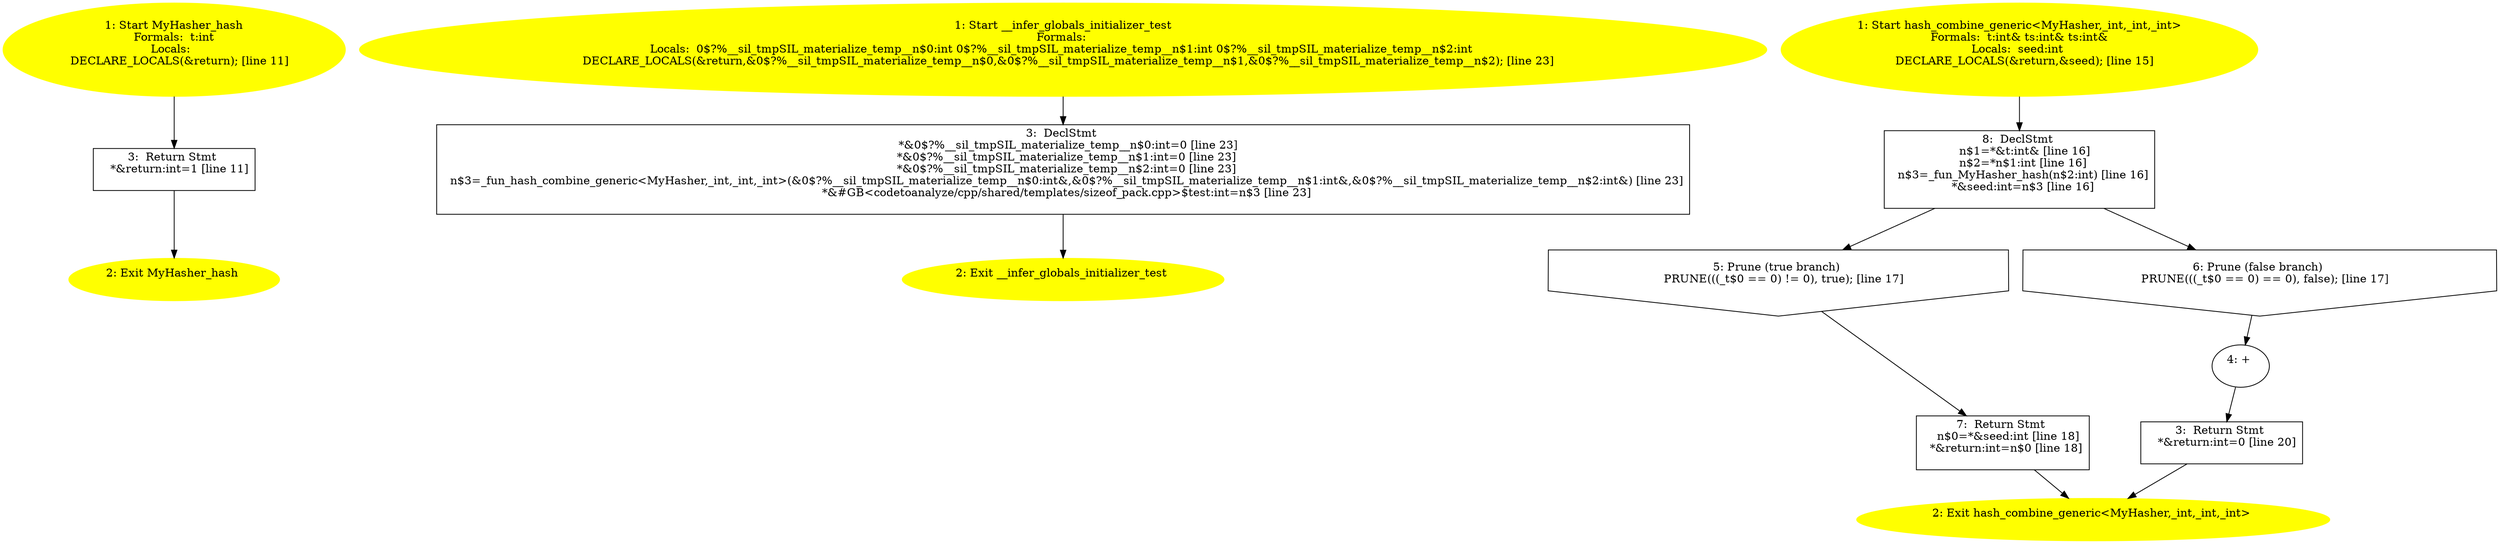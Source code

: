 /* @generated */
digraph iCFG {
"MyHasher_hash(_ZN8MyHasher4hashEi).eb9ae99d1fcb0f8714448f416948e011_3" [label="3:  Return Stmt \n   *&return:int=1 [line 11]\n " shape="box"]
	

	 "MyHasher_hash(_ZN8MyHasher4hashEi).eb9ae99d1fcb0f8714448f416948e011_3" -> "MyHasher_hash(_ZN8MyHasher4hashEi).eb9ae99d1fcb0f8714448f416948e011_2" ;
"MyHasher_hash(_ZN8MyHasher4hashEi).eb9ae99d1fcb0f8714448f416948e011_2" [label="2: Exit MyHasher_hash \n  " color=yellow style=filled]
	

"MyHasher_hash(_ZN8MyHasher4hashEi).eb9ae99d1fcb0f8714448f416948e011_1" [label="1: Start MyHasher_hash\nFormals:  t:int\nLocals:  \n   DECLARE_LOCALS(&return); [line 11]\n " color=yellow style=filled]
	

	 "MyHasher_hash(_ZN8MyHasher4hashEi).eb9ae99d1fcb0f8714448f416948e011_1" -> "MyHasher_hash(_ZN8MyHasher4hashEi).eb9ae99d1fcb0f8714448f416948e011_3" ;
"__infer_globals_initializer_test.19c6153ea70b713d8d2a1a0fd4ae91e3_3" [label="3:  DeclStmt \n   *&0$?%__sil_tmpSIL_materialize_temp__n$0:int=0 [line 23]\n  *&0$?%__sil_tmpSIL_materialize_temp__n$1:int=0 [line 23]\n  *&0$?%__sil_tmpSIL_materialize_temp__n$2:int=0 [line 23]\n  n$3=_fun_hash_combine_generic<MyHasher,_int,_int,_int>(&0$?%__sil_tmpSIL_materialize_temp__n$0:int&,&0$?%__sil_tmpSIL_materialize_temp__n$1:int&,&0$?%__sil_tmpSIL_materialize_temp__n$2:int&) [line 23]\n  *&#GB<codetoanalyze/cpp/shared/templates/sizeof_pack.cpp>$test:int=n$3 [line 23]\n " shape="box"]
	

	 "__infer_globals_initializer_test.19c6153ea70b713d8d2a1a0fd4ae91e3_3" -> "__infer_globals_initializer_test.19c6153ea70b713d8d2a1a0fd4ae91e3_2" ;
"__infer_globals_initializer_test.19c6153ea70b713d8d2a1a0fd4ae91e3_2" [label="2: Exit __infer_globals_initializer_test \n  " color=yellow style=filled]
	

"__infer_globals_initializer_test.19c6153ea70b713d8d2a1a0fd4ae91e3_1" [label="1: Start __infer_globals_initializer_test\nFormals: \nLocals:  0$?%__sil_tmpSIL_materialize_temp__n$0:int 0$?%__sil_tmpSIL_materialize_temp__n$1:int 0$?%__sil_tmpSIL_materialize_temp__n$2:int \n   DECLARE_LOCALS(&return,&0$?%__sil_tmpSIL_materialize_temp__n$0,&0$?%__sil_tmpSIL_materialize_temp__n$1,&0$?%__sil_tmpSIL_materialize_temp__n$2); [line 23]\n " color=yellow style=filled]
	

	 "__infer_globals_initializer_test.19c6153ea70b713d8d2a1a0fd4ae91e3_1" -> "__infer_globals_initializer_test.19c6153ea70b713d8d2a1a0fd4ae91e3_3" ;
"hash_combine_generic<MyHasher,_int,_int,_int>{d41d8cd98f00b204e9800998ecf8427e_Z20hash_combine_gener.b8c26558ea75210645f0aa7f744d99b8_8" [label="8:  DeclStmt \n   n$1=*&t:int& [line 16]\n  n$2=*n$1:int [line 16]\n  n$3=_fun_MyHasher_hash(n$2:int) [line 16]\n  *&seed:int=n$3 [line 16]\n " shape="box"]
	

	 "hash_combine_generic<MyHasher,_int,_int,_int>{d41d8cd98f00b204e9800998ecf8427e_Z20hash_combine_gener.b8c26558ea75210645f0aa7f744d99b8_8" -> "hash_combine_generic<MyHasher,_int,_int,_int>{d41d8cd98f00b204e9800998ecf8427e_Z20hash_combine_gener.b8c26558ea75210645f0aa7f744d99b8_5" ;
	 "hash_combine_generic<MyHasher,_int,_int,_int>{d41d8cd98f00b204e9800998ecf8427e_Z20hash_combine_gener.b8c26558ea75210645f0aa7f744d99b8_8" -> "hash_combine_generic<MyHasher,_int,_int,_int>{d41d8cd98f00b204e9800998ecf8427e_Z20hash_combine_gener.b8c26558ea75210645f0aa7f744d99b8_6" ;
"hash_combine_generic<MyHasher,_int,_int,_int>{d41d8cd98f00b204e9800998ecf8427e_Z20hash_combine_gener.b8c26558ea75210645f0aa7f744d99b8_7" [label="7:  Return Stmt \n   n$0=*&seed:int [line 18]\n  *&return:int=n$0 [line 18]\n " shape="box"]
	

	 "hash_combine_generic<MyHasher,_int,_int,_int>{d41d8cd98f00b204e9800998ecf8427e_Z20hash_combine_gener.b8c26558ea75210645f0aa7f744d99b8_7" -> "hash_combine_generic<MyHasher,_int,_int,_int>{d41d8cd98f00b204e9800998ecf8427e_Z20hash_combine_gener.b8c26558ea75210645f0aa7f744d99b8_2" ;
"hash_combine_generic<MyHasher,_int,_int,_int>{d41d8cd98f00b204e9800998ecf8427e_Z20hash_combine_gener.b8c26558ea75210645f0aa7f744d99b8_6" [label="6: Prune (false branch) \n   PRUNE(((_t$0 == 0) == 0), false); [line 17]\n " shape="invhouse"]
	

	 "hash_combine_generic<MyHasher,_int,_int,_int>{d41d8cd98f00b204e9800998ecf8427e_Z20hash_combine_gener.b8c26558ea75210645f0aa7f744d99b8_6" -> "hash_combine_generic<MyHasher,_int,_int,_int>{d41d8cd98f00b204e9800998ecf8427e_Z20hash_combine_gener.b8c26558ea75210645f0aa7f744d99b8_4" ;
"hash_combine_generic<MyHasher,_int,_int,_int>{d41d8cd98f00b204e9800998ecf8427e_Z20hash_combine_gener.b8c26558ea75210645f0aa7f744d99b8_5" [label="5: Prune (true branch) \n   PRUNE(((_t$0 == 0) != 0), true); [line 17]\n " shape="invhouse"]
	

	 "hash_combine_generic<MyHasher,_int,_int,_int>{d41d8cd98f00b204e9800998ecf8427e_Z20hash_combine_gener.b8c26558ea75210645f0aa7f744d99b8_5" -> "hash_combine_generic<MyHasher,_int,_int,_int>{d41d8cd98f00b204e9800998ecf8427e_Z20hash_combine_gener.b8c26558ea75210645f0aa7f744d99b8_7" ;
"hash_combine_generic<MyHasher,_int,_int,_int>{d41d8cd98f00b204e9800998ecf8427e_Z20hash_combine_gener.b8c26558ea75210645f0aa7f744d99b8_4" [label="4: + \n  " ]
	

	 "hash_combine_generic<MyHasher,_int,_int,_int>{d41d8cd98f00b204e9800998ecf8427e_Z20hash_combine_gener.b8c26558ea75210645f0aa7f744d99b8_4" -> "hash_combine_generic<MyHasher,_int,_int,_int>{d41d8cd98f00b204e9800998ecf8427e_Z20hash_combine_gener.b8c26558ea75210645f0aa7f744d99b8_3" ;
"hash_combine_generic<MyHasher,_int,_int,_int>{d41d8cd98f00b204e9800998ecf8427e_Z20hash_combine_gener.b8c26558ea75210645f0aa7f744d99b8_3" [label="3:  Return Stmt \n   *&return:int=0 [line 20]\n " shape="box"]
	

	 "hash_combine_generic<MyHasher,_int,_int,_int>{d41d8cd98f00b204e9800998ecf8427e_Z20hash_combine_gener.b8c26558ea75210645f0aa7f744d99b8_3" -> "hash_combine_generic<MyHasher,_int,_int,_int>{d41d8cd98f00b204e9800998ecf8427e_Z20hash_combine_gener.b8c26558ea75210645f0aa7f744d99b8_2" ;
"hash_combine_generic<MyHasher,_int,_int,_int>{d41d8cd98f00b204e9800998ecf8427e_Z20hash_combine_gener.b8c26558ea75210645f0aa7f744d99b8_2" [label="2: Exit hash_combine_generic<MyHasher,_int,_int,_int> \n  " color=yellow style=filled]
	

"hash_combine_generic<MyHasher,_int,_int,_int>{d41d8cd98f00b204e9800998ecf8427e_Z20hash_combine_gener.b8c26558ea75210645f0aa7f744d99b8_1" [label="1: Start hash_combine_generic<MyHasher,_int,_int,_int>\nFormals:  t:int& ts:int& ts:int&\nLocals:  seed:int \n   DECLARE_LOCALS(&return,&seed); [line 15]\n " color=yellow style=filled]
	

	 "hash_combine_generic<MyHasher,_int,_int,_int>{d41d8cd98f00b204e9800998ecf8427e_Z20hash_combine_gener.b8c26558ea75210645f0aa7f744d99b8_1" -> "hash_combine_generic<MyHasher,_int,_int,_int>{d41d8cd98f00b204e9800998ecf8427e_Z20hash_combine_gener.b8c26558ea75210645f0aa7f744d99b8_8" ;
}
